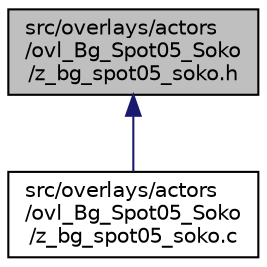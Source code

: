 digraph "src/overlays/actors/ovl_Bg_Spot05_Soko/z_bg_spot05_soko.h"
{
 // LATEX_PDF_SIZE
  edge [fontname="Helvetica",fontsize="10",labelfontname="Helvetica",labelfontsize="10"];
  node [fontname="Helvetica",fontsize="10",shape=record];
  Node1 [label="src/overlays/actors\l/ovl_Bg_Spot05_Soko\l/z_bg_spot05_soko.h",height=0.2,width=0.4,color="black", fillcolor="grey75", style="filled", fontcolor="black",tooltip=" "];
  Node1 -> Node2 [dir="back",color="midnightblue",fontsize="10",style="solid",fontname="Helvetica"];
  Node2 [label="src/overlays/actors\l/ovl_Bg_Spot05_Soko\l/z_bg_spot05_soko.c",height=0.2,width=0.4,color="black", fillcolor="white", style="filled",URL="$df/df1/z__bg__spot05__soko_8c.html",tooltip=" "];
}
